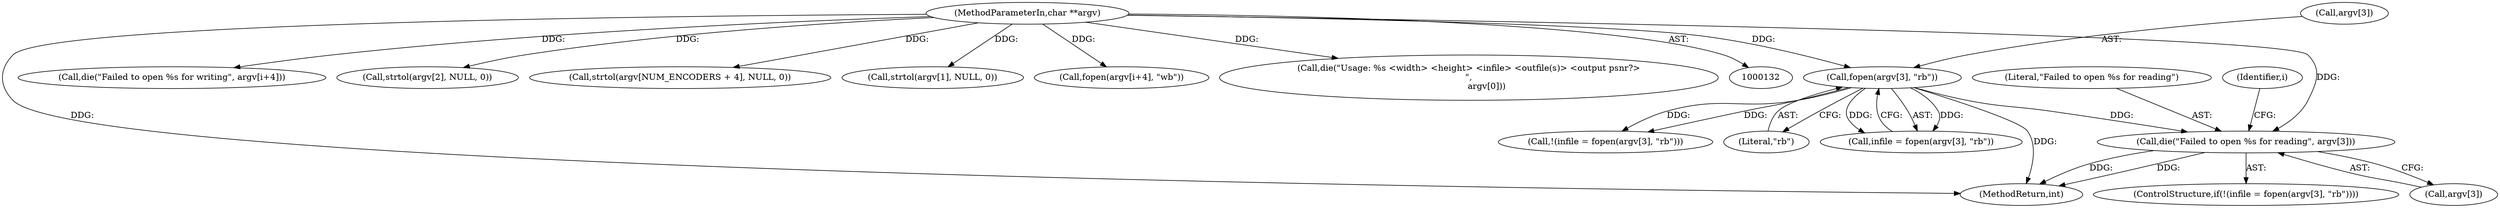 digraph "0_Android_5a9753fca56f0eeb9f61e342b2fccffc364f9426_22@array" {
"1000244" [label="(Call,die(\"Failed to open %s for reading\", argv[3]))"];
"1000239" [label="(Call,fopen(argv[3], \"rb\"))"];
"1000134" [label="(MethodParameterIn,char **argv)"];
"1001296" [label="(MethodReturn,int)"];
"1000243" [label="(Literal,\"rb\")"];
"1000284" [label="(Call,die(\"Failed to open %s for writing\", argv[i+4]))"];
"1000235" [label="(ControlStructure,if(!(infile = fopen(argv[3], \"rb\"))))"];
"1000134" [label="(MethodParameterIn,char **argv)"];
"1000236" [label="(Call,!(infile = fopen(argv[3], \"rb\")))"];
"1000209" [label="(Call,strtol(argv[2], NULL, 0))"];
"1000293" [label="(Call,strtol(argv[NUM_ENCODERS + 4], NULL, 0))"];
"1000201" [label="(Call,strtol(argv[1], NULL, 0))"];
"1000246" [label="(Call,argv[3])"];
"1000245" [label="(Literal,\"Failed to open %s for reading\")"];
"1000237" [label="(Call,infile = fopen(argv[3], \"rb\"))"];
"1000251" [label="(Identifier,i)"];
"1000277" [label="(Call,fopen(argv[i+4], \"wb\"))"];
"1000244" [label="(Call,die(\"Failed to open %s for reading\", argv[3]))"];
"1000190" [label="(Call,die(\"Usage: %s <width> <height> <infile> <outfile(s)> <output psnr?>\n\",\n             argv[0]))"];
"1000240" [label="(Call,argv[3])"];
"1000239" [label="(Call,fopen(argv[3], \"rb\"))"];
"1000244" -> "1000235"  [label="AST: "];
"1000244" -> "1000246"  [label="CFG: "];
"1000245" -> "1000244"  [label="AST: "];
"1000246" -> "1000244"  [label="AST: "];
"1000251" -> "1000244"  [label="CFG: "];
"1000244" -> "1001296"  [label="DDG: "];
"1000244" -> "1001296"  [label="DDG: "];
"1000239" -> "1000244"  [label="DDG: "];
"1000134" -> "1000244"  [label="DDG: "];
"1000239" -> "1000237"  [label="AST: "];
"1000239" -> "1000243"  [label="CFG: "];
"1000240" -> "1000239"  [label="AST: "];
"1000243" -> "1000239"  [label="AST: "];
"1000237" -> "1000239"  [label="CFG: "];
"1000239" -> "1001296"  [label="DDG: "];
"1000239" -> "1000236"  [label="DDG: "];
"1000239" -> "1000236"  [label="DDG: "];
"1000239" -> "1000237"  [label="DDG: "];
"1000239" -> "1000237"  [label="DDG: "];
"1000134" -> "1000239"  [label="DDG: "];
"1000134" -> "1000132"  [label="AST: "];
"1000134" -> "1001296"  [label="DDG: "];
"1000134" -> "1000190"  [label="DDG: "];
"1000134" -> "1000201"  [label="DDG: "];
"1000134" -> "1000209"  [label="DDG: "];
"1000134" -> "1000277"  [label="DDG: "];
"1000134" -> "1000284"  [label="DDG: "];
"1000134" -> "1000293"  [label="DDG: "];
}
